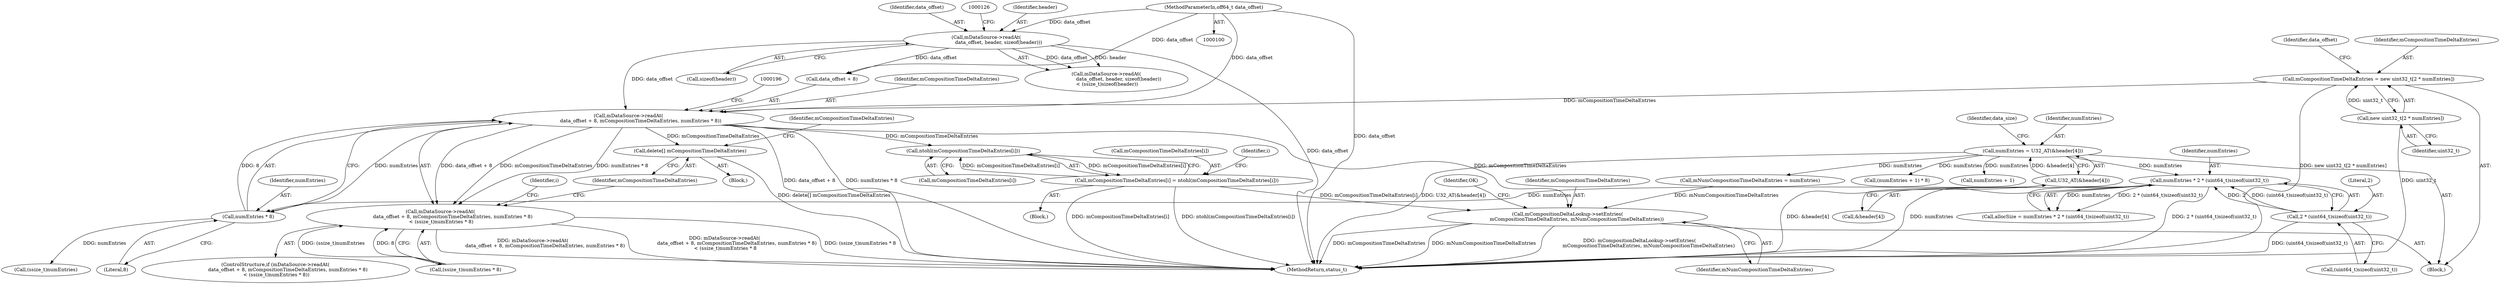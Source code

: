 digraph "0_Android_cf1581c66c2ad8c5b1aaca2e43e350cf5974f46d@API" {
"1000186" [label="(Call,mDataSource->readAt(\n                data_offset + 8, mCompositionTimeDeltaEntries, numEntries * 8))"];
"1000120" [label="(Call,mDataSource->readAt(\n                data_offset, header, sizeof(header)))"];
"1000101" [label="(MethodParameterIn,off64_t data_offset)"];
"1000180" [label="(Call,mCompositionTimeDeltaEntries = new uint32_t[2 * numEntries])"];
"1000182" [label="(Call,new uint32_t[2 * numEntries])"];
"1000191" [label="(Call,numEntries * 8)"];
"1000165" [label="(Call,numEntries * 2 * (uint64_t)sizeof(uint32_t))"];
"1000141" [label="(Call,numEntries = U32_AT(&header[4]))"];
"1000143" [label="(Call,U32_AT(&header[4]))"];
"1000167" [label="(Call,2 * (uint64_t)sizeof(uint32_t))"];
"1000185" [label="(Call,mDataSource->readAt(\n                data_offset + 8, mCompositionTimeDeltaEntries, numEntries * 8)\n < (ssize_t)numEntries * 8)"];
"1000200" [label="(Call,delete[] mCompositionTimeDeltaEntries)"];
"1000224" [label="(Call,ntohl(mCompositionTimeDeltaEntries[i]))"];
"1000220" [label="(Call,mCompositionTimeDeltaEntries[i] = ntohl(mCompositionTimeDeltaEntries[i]))"];
"1000228" [label="(Call,mCompositionDeltaLookup->setEntries(\n            mCompositionTimeDeltaEntries, mNumCompositionTimeDeltaEntries))"];
"1000185" [label="(Call,mDataSource->readAt(\n                data_offset + 8, mCompositionTimeDeltaEntries, numEntries * 8)\n < (ssize_t)numEntries * 8)"];
"1000166" [label="(Identifier,numEntries)"];
"1000119" [label="(Call,mDataSource->readAt(\n                data_offset, header, sizeof(header))\n < (ssize_t)sizeof(header))"];
"1000224" [label="(Call,ntohl(mCompositionTimeDeltaEntries[i]))"];
"1000219" [label="(Block,)"];
"1000150" [label="(Identifier,data_size)"];
"1000103" [label="(Block,)"];
"1000163" [label="(Call,allocSize = numEntries * 2 * (uint64_t)sizeof(uint32_t))"];
"1000191" [label="(Call,numEntries * 8)"];
"1000225" [label="(Call,mCompositionTimeDeltaEntries[i])"];
"1000187" [label="(Call,data_offset + 8)"];
"1000142" [label="(Identifier,numEntries)"];
"1000201" [label="(Identifier,mCompositionTimeDeltaEntries)"];
"1000122" [label="(Identifier,header)"];
"1000194" [label="(Call,(ssize_t)numEntries * 8)"];
"1000199" [label="(Block,)"];
"1000232" [label="(Identifier,OK)"];
"1000169" [label="(Call,(uint64_t)sizeof(uint32_t))"];
"1000203" [label="(Identifier,mCompositionTimeDeltaEntries)"];
"1000192" [label="(Identifier,numEntries)"];
"1000229" [label="(Identifier,mCompositionTimeDeltaEntries)"];
"1000165" [label="(Call,numEntries * 2 * (uint64_t)sizeof(uint32_t))"];
"1000168" [label="(Literal,2)"];
"1000143" [label="(Call,U32_AT(&header[4]))"];
"1000188" [label="(Identifier,data_offset)"];
"1000200" [label="(Call,delete[] mCompositionTimeDeltaEntries)"];
"1000181" [label="(Identifier,mCompositionTimeDeltaEntries)"];
"1000167" [label="(Call,2 * (uint64_t)sizeof(uint32_t))"];
"1000159" [label="(Call,mNumCompositionTimeDeltaEntries = numEntries)"];
"1000210" [label="(Identifier,i)"];
"1000230" [label="(Identifier,mNumCompositionTimeDeltaEntries)"];
"1000121" [label="(Identifier,data_offset)"];
"1000184" [label="(ControlStructure,if (mDataSource->readAt(\n                data_offset + 8, mCompositionTimeDeltaEntries, numEntries * 8)\n < (ssize_t)numEntries * 8))"];
"1000190" [label="(Identifier,mCompositionTimeDeltaEntries)"];
"1000182" [label="(Call,new uint32_t[2 * numEntries])"];
"1000195" [label="(Call,(ssize_t)numEntries)"];
"1000141" [label="(Call,numEntries = U32_AT(&header[4]))"];
"1000233" [label="(MethodReturn,status_t)"];
"1000186" [label="(Call,mDataSource->readAt(\n                data_offset + 8, mCompositionTimeDeltaEntries, numEntries * 8))"];
"1000220" [label="(Call,mCompositionTimeDeltaEntries[i] = ntohl(mCompositionTimeDeltaEntries[i]))"];
"1000151" [label="(Call,(numEntries + 1) * 8)"];
"1000218" [label="(Identifier,i)"];
"1000180" [label="(Call,mCompositionTimeDeltaEntries = new uint32_t[2 * numEntries])"];
"1000183" [label="(Identifier,uint32_t)"];
"1000101" [label="(MethodParameterIn,off64_t data_offset)"];
"1000193" [label="(Literal,8)"];
"1000152" [label="(Call,numEntries + 1)"];
"1000221" [label="(Call,mCompositionTimeDeltaEntries[i])"];
"1000120" [label="(Call,mDataSource->readAt(\n                data_offset, header, sizeof(header)))"];
"1000228" [label="(Call,mCompositionDeltaLookup->setEntries(\n            mCompositionTimeDeltaEntries, mNumCompositionTimeDeltaEntries))"];
"1000144" [label="(Call,&header[4])"];
"1000123" [label="(Call,sizeof(header))"];
"1000186" -> "1000185"  [label="AST: "];
"1000186" -> "1000191"  [label="CFG: "];
"1000187" -> "1000186"  [label="AST: "];
"1000190" -> "1000186"  [label="AST: "];
"1000191" -> "1000186"  [label="AST: "];
"1000196" -> "1000186"  [label="CFG: "];
"1000186" -> "1000233"  [label="DDG: data_offset + 8"];
"1000186" -> "1000233"  [label="DDG: numEntries * 8"];
"1000186" -> "1000185"  [label="DDG: data_offset + 8"];
"1000186" -> "1000185"  [label="DDG: mCompositionTimeDeltaEntries"];
"1000186" -> "1000185"  [label="DDG: numEntries * 8"];
"1000120" -> "1000186"  [label="DDG: data_offset"];
"1000101" -> "1000186"  [label="DDG: data_offset"];
"1000180" -> "1000186"  [label="DDG: mCompositionTimeDeltaEntries"];
"1000191" -> "1000186"  [label="DDG: numEntries"];
"1000191" -> "1000186"  [label="DDG: 8"];
"1000186" -> "1000200"  [label="DDG: mCompositionTimeDeltaEntries"];
"1000186" -> "1000224"  [label="DDG: mCompositionTimeDeltaEntries"];
"1000186" -> "1000228"  [label="DDG: mCompositionTimeDeltaEntries"];
"1000120" -> "1000119"  [label="AST: "];
"1000120" -> "1000123"  [label="CFG: "];
"1000121" -> "1000120"  [label="AST: "];
"1000122" -> "1000120"  [label="AST: "];
"1000123" -> "1000120"  [label="AST: "];
"1000126" -> "1000120"  [label="CFG: "];
"1000120" -> "1000233"  [label="DDG: data_offset"];
"1000120" -> "1000119"  [label="DDG: data_offset"];
"1000120" -> "1000119"  [label="DDG: header"];
"1000101" -> "1000120"  [label="DDG: data_offset"];
"1000120" -> "1000187"  [label="DDG: data_offset"];
"1000101" -> "1000100"  [label="AST: "];
"1000101" -> "1000233"  [label="DDG: data_offset"];
"1000101" -> "1000187"  [label="DDG: data_offset"];
"1000180" -> "1000103"  [label="AST: "];
"1000180" -> "1000182"  [label="CFG: "];
"1000181" -> "1000180"  [label="AST: "];
"1000182" -> "1000180"  [label="AST: "];
"1000188" -> "1000180"  [label="CFG: "];
"1000180" -> "1000233"  [label="DDG: new uint32_t[2 * numEntries]"];
"1000182" -> "1000180"  [label="DDG: uint32_t"];
"1000182" -> "1000183"  [label="CFG: "];
"1000183" -> "1000182"  [label="AST: "];
"1000182" -> "1000233"  [label="DDG: uint32_t"];
"1000191" -> "1000193"  [label="CFG: "];
"1000192" -> "1000191"  [label="AST: "];
"1000193" -> "1000191"  [label="AST: "];
"1000165" -> "1000191"  [label="DDG: numEntries"];
"1000191" -> "1000195"  [label="DDG: numEntries"];
"1000165" -> "1000163"  [label="AST: "];
"1000165" -> "1000167"  [label="CFG: "];
"1000166" -> "1000165"  [label="AST: "];
"1000167" -> "1000165"  [label="AST: "];
"1000163" -> "1000165"  [label="CFG: "];
"1000165" -> "1000233"  [label="DDG: numEntries"];
"1000165" -> "1000233"  [label="DDG: 2 * (uint64_t)sizeof(uint32_t)"];
"1000165" -> "1000163"  [label="DDG: numEntries"];
"1000165" -> "1000163"  [label="DDG: 2 * (uint64_t)sizeof(uint32_t)"];
"1000141" -> "1000165"  [label="DDG: numEntries"];
"1000167" -> "1000165"  [label="DDG: 2"];
"1000167" -> "1000165"  [label="DDG: (uint64_t)sizeof(uint32_t)"];
"1000141" -> "1000103"  [label="AST: "];
"1000141" -> "1000143"  [label="CFG: "];
"1000142" -> "1000141"  [label="AST: "];
"1000143" -> "1000141"  [label="AST: "];
"1000150" -> "1000141"  [label="CFG: "];
"1000141" -> "1000233"  [label="DDG: U32_AT(&header[4])"];
"1000143" -> "1000141"  [label="DDG: &header[4]"];
"1000141" -> "1000151"  [label="DDG: numEntries"];
"1000141" -> "1000152"  [label="DDG: numEntries"];
"1000141" -> "1000159"  [label="DDG: numEntries"];
"1000143" -> "1000144"  [label="CFG: "];
"1000144" -> "1000143"  [label="AST: "];
"1000143" -> "1000233"  [label="DDG: &header[4]"];
"1000167" -> "1000169"  [label="CFG: "];
"1000168" -> "1000167"  [label="AST: "];
"1000169" -> "1000167"  [label="AST: "];
"1000167" -> "1000233"  [label="DDG: (uint64_t)sizeof(uint32_t)"];
"1000185" -> "1000184"  [label="AST: "];
"1000185" -> "1000194"  [label="CFG: "];
"1000194" -> "1000185"  [label="AST: "];
"1000201" -> "1000185"  [label="CFG: "];
"1000210" -> "1000185"  [label="CFG: "];
"1000185" -> "1000233"  [label="DDG: mDataSource->readAt(\n                data_offset + 8, mCompositionTimeDeltaEntries, numEntries * 8)"];
"1000185" -> "1000233"  [label="DDG: mDataSource->readAt(\n                data_offset + 8, mCompositionTimeDeltaEntries, numEntries * 8)\n < (ssize_t)numEntries * 8"];
"1000185" -> "1000233"  [label="DDG: (ssize_t)numEntries * 8"];
"1000194" -> "1000185"  [label="DDG: (ssize_t)numEntries"];
"1000194" -> "1000185"  [label="DDG: 8"];
"1000200" -> "1000199"  [label="AST: "];
"1000200" -> "1000201"  [label="CFG: "];
"1000201" -> "1000200"  [label="AST: "];
"1000203" -> "1000200"  [label="CFG: "];
"1000200" -> "1000233"  [label="DDG: delete[] mCompositionTimeDeltaEntries"];
"1000224" -> "1000220"  [label="AST: "];
"1000224" -> "1000225"  [label="CFG: "];
"1000225" -> "1000224"  [label="AST: "];
"1000220" -> "1000224"  [label="CFG: "];
"1000224" -> "1000220"  [label="DDG: mCompositionTimeDeltaEntries[i]"];
"1000220" -> "1000224"  [label="DDG: mCompositionTimeDeltaEntries[i]"];
"1000220" -> "1000219"  [label="AST: "];
"1000221" -> "1000220"  [label="AST: "];
"1000218" -> "1000220"  [label="CFG: "];
"1000220" -> "1000233"  [label="DDG: mCompositionTimeDeltaEntries[i]"];
"1000220" -> "1000233"  [label="DDG: ntohl(mCompositionTimeDeltaEntries[i])"];
"1000220" -> "1000228"  [label="DDG: mCompositionTimeDeltaEntries[i]"];
"1000228" -> "1000103"  [label="AST: "];
"1000228" -> "1000230"  [label="CFG: "];
"1000229" -> "1000228"  [label="AST: "];
"1000230" -> "1000228"  [label="AST: "];
"1000232" -> "1000228"  [label="CFG: "];
"1000228" -> "1000233"  [label="DDG: mCompositionDeltaLookup->setEntries(\n            mCompositionTimeDeltaEntries, mNumCompositionTimeDeltaEntries)"];
"1000228" -> "1000233"  [label="DDG: mCompositionTimeDeltaEntries"];
"1000228" -> "1000233"  [label="DDG: mNumCompositionTimeDeltaEntries"];
"1000159" -> "1000228"  [label="DDG: mNumCompositionTimeDeltaEntries"];
}
